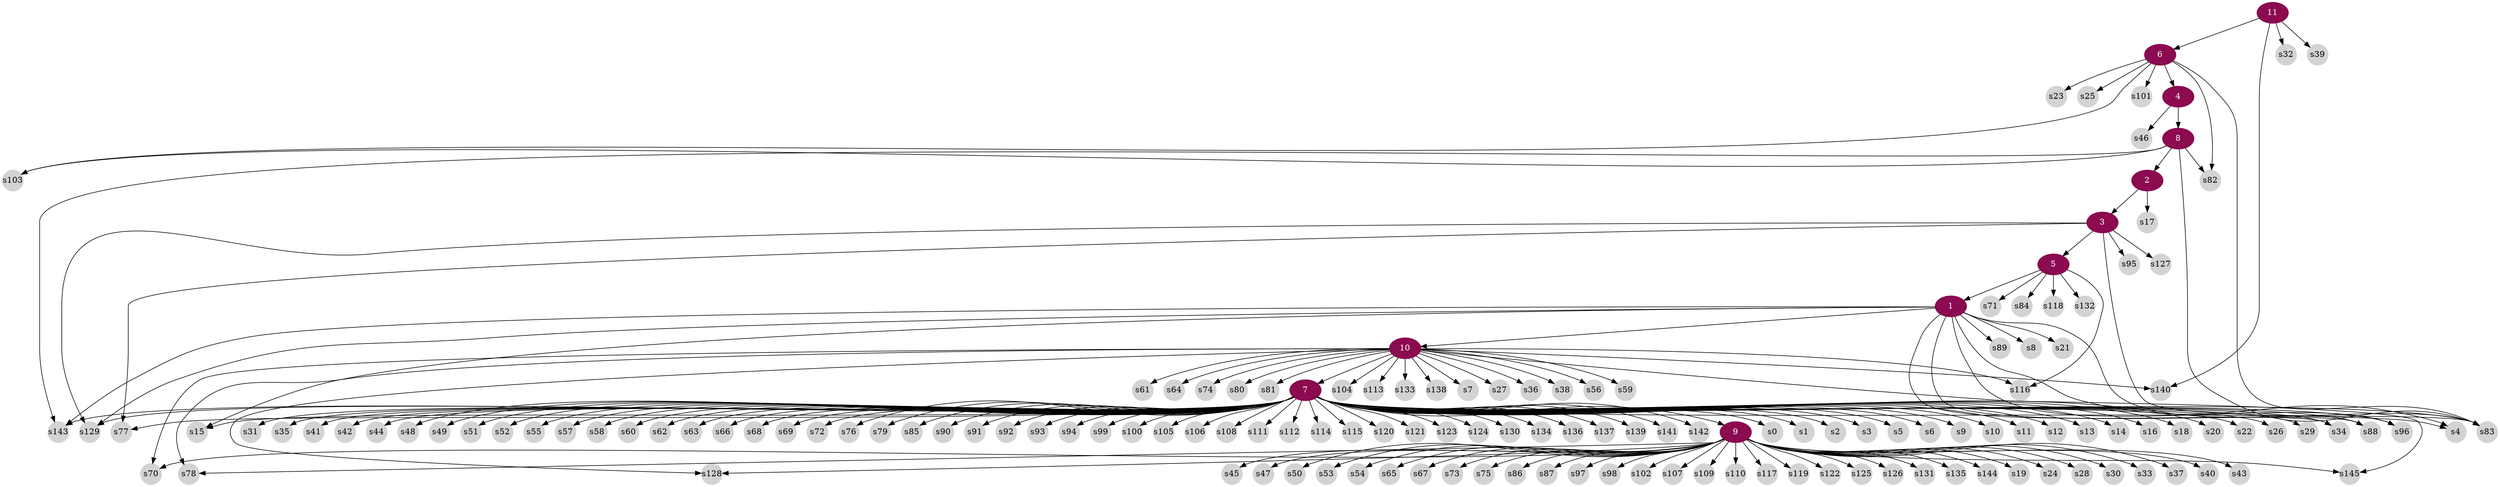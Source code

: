 digraph g{
node [color=deeppink4, style=filled, fontcolor=white];	
5 -> 1;
8 -> 2;
2 -> 3;
6 -> 4;
3 -> 5;
11 -> 6;
10 -> 7;
4 -> 8;
7 -> 9;
1 -> 10;
node [color=lightgrey, style=filled, fontcolor=black, shape=circle, fixedsize=true];  
1 -> s4;
1 -> s8;
1 -> s15;
1 -> s21;
1 -> s34;
1 -> s83;
1 -> s88;
1 -> s89;
1 -> s96;
1 -> s129;
1 -> s143;
2 -> s17;
3 -> s77;
3 -> s83;
3 -> s95;
3 -> s127;
3 -> s129;
4 -> s46;
5 -> s71;
5 -> s84;
5 -> s116;
5 -> s118;
5 -> s132;
6 -> s23;
6 -> s25;
6 -> s82;
6 -> s83;
6 -> s101;
6 -> s103;
7 -> s0;
7 -> s1;
7 -> s2;
7 -> s3;
7 -> s4;
7 -> s5;
7 -> s6;
7 -> s9;
7 -> s10;
7 -> s11;
7 -> s12;
7 -> s13;
7 -> s14;
7 -> s15;
7 -> s16;
7 -> s18;
7 -> s20;
7 -> s22;
7 -> s26;
7 -> s29;
7 -> s31;
7 -> s34;
7 -> s35;
7 -> s41;
7 -> s42;
7 -> s44;
7 -> s48;
7 -> s49;
7 -> s51;
7 -> s52;
7 -> s55;
7 -> s57;
7 -> s58;
7 -> s60;
7 -> s62;
7 -> s63;
7 -> s66;
7 -> s68;
7 -> s69;
7 -> s72;
7 -> s76;
7 -> s77;
7 -> s79;
7 -> s83;
7 -> s85;
7 -> s88;
7 -> s90;
7 -> s91;
7 -> s92;
7 -> s93;
7 -> s94;
7 -> s96;
7 -> s99;
7 -> s100;
7 -> s105;
7 -> s106;
7 -> s108;
7 -> s111;
7 -> s112;
7 -> s114;
7 -> s115;
7 -> s120;
7 -> s121;
7 -> s123;
7 -> s124;
7 -> s129;
7 -> s130;
7 -> s134;
7 -> s136;
7 -> s137;
7 -> s139;
7 -> s141;
7 -> s142;
7 -> s143;
8 -> s82;
8 -> s83;
8 -> s103;
8 -> s143;
9 -> s19;
9 -> s24;
9 -> s28;
9 -> s30;
9 -> s33;
9 -> s37;
9 -> s40;
9 -> s43;
9 -> s45;
9 -> s47;
9 -> s50;
9 -> s53;
9 -> s54;
9 -> s65;
9 -> s67;
9 -> s70;
9 -> s73;
9 -> s75;
9 -> s78;
9 -> s86;
9 -> s87;
9 -> s97;
9 -> s98;
9 -> s102;
9 -> s107;
9 -> s109;
9 -> s110;
9 -> s117;
9 -> s119;
9 -> s122;
9 -> s125;
9 -> s126;
9 -> s128;
9 -> s131;
9 -> s135;
9 -> s144;
9 -> s145;
10 -> s7;
10 -> s27;
10 -> s36;
10 -> s38;
10 -> s56;
10 -> s59;
10 -> s61;
10 -> s64;
10 -> s70;
10 -> s74;
10 -> s78;
10 -> s80;
10 -> s81;
10 -> s104;
10 -> s113;
10 -> s116;
10 -> s128;
10 -> s133;
10 -> s138;
10 -> s140;
10 -> s145;
11 -> s32;
11 -> s39;
11 -> s140;
}
